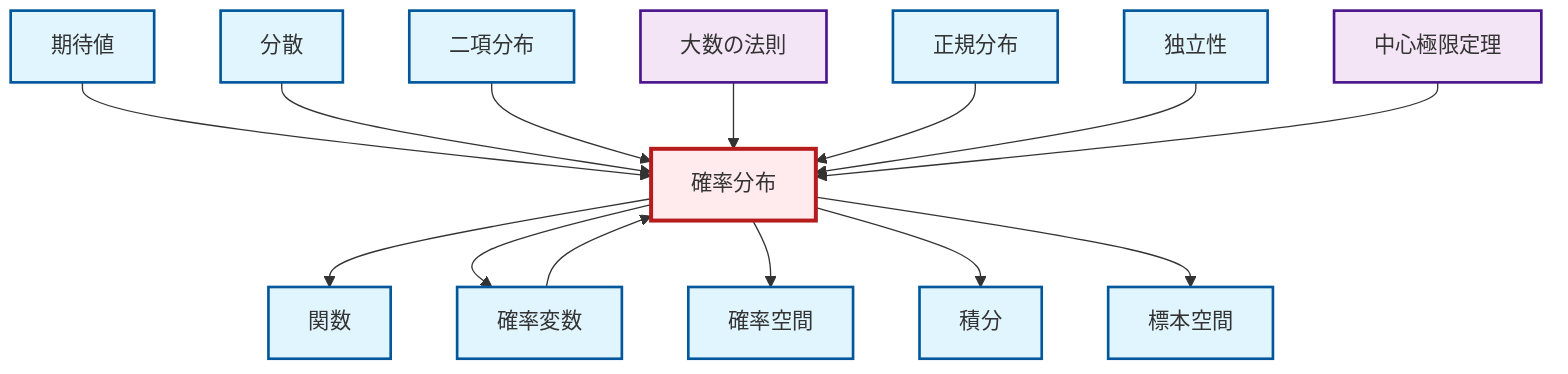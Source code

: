 graph TD
    classDef definition fill:#e1f5fe,stroke:#01579b,stroke-width:2px
    classDef theorem fill:#f3e5f5,stroke:#4a148c,stroke-width:2px
    classDef axiom fill:#fff3e0,stroke:#e65100,stroke-width:2px
    classDef example fill:#e8f5e9,stroke:#1b5e20,stroke-width:2px
    classDef current fill:#ffebee,stroke:#b71c1c,stroke-width:3px
    def-function["関数"]:::definition
    def-variance["分散"]:::definition
    def-probability-space["確率空間"]:::definition
    def-sample-space["標本空間"]:::definition
    def-independence["独立性"]:::definition
    def-random-variable["確率変数"]:::definition
    thm-central-limit["中心極限定理"]:::theorem
    def-expectation["期待値"]:::definition
    def-probability-distribution["確率分布"]:::definition
    def-normal-distribution["正規分布"]:::definition
    def-binomial-distribution["二項分布"]:::definition
    thm-law-of-large-numbers["大数の法則"]:::theorem
    def-integral["積分"]:::definition
    def-probability-distribution --> def-function
    def-probability-distribution --> def-random-variable
    def-expectation --> def-probability-distribution
    def-variance --> def-probability-distribution
    def-probability-distribution --> def-probability-space
    def-binomial-distribution --> def-probability-distribution
    thm-law-of-large-numbers --> def-probability-distribution
    def-probability-distribution --> def-integral
    def-normal-distribution --> def-probability-distribution
    def-independence --> def-probability-distribution
    def-probability-distribution --> def-sample-space
    def-random-variable --> def-probability-distribution
    thm-central-limit --> def-probability-distribution
    class def-probability-distribution current